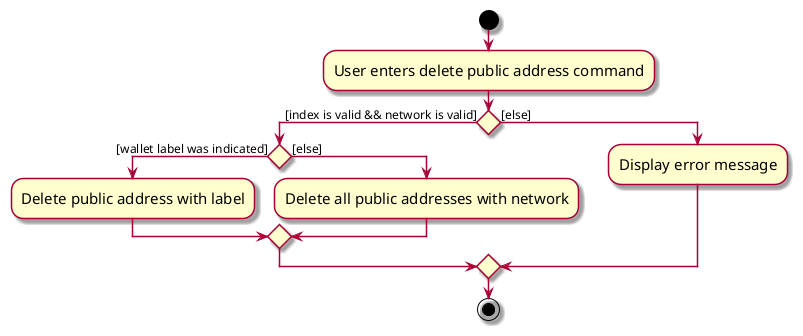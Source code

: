 @startuml
skin rose
skinparam ActivityFontSize 15
skinparam ArrowFontSize 12
start
:User enters delete public address command;

if () then ([index is valid && network is valid])
    if() then ([wallet label was indicated])
    :Delete public address with label;
    else ([else])
    :Delete all public addresses with network;
    endif
else ([else])
    :Display error message;
endif
stop
@enduml
